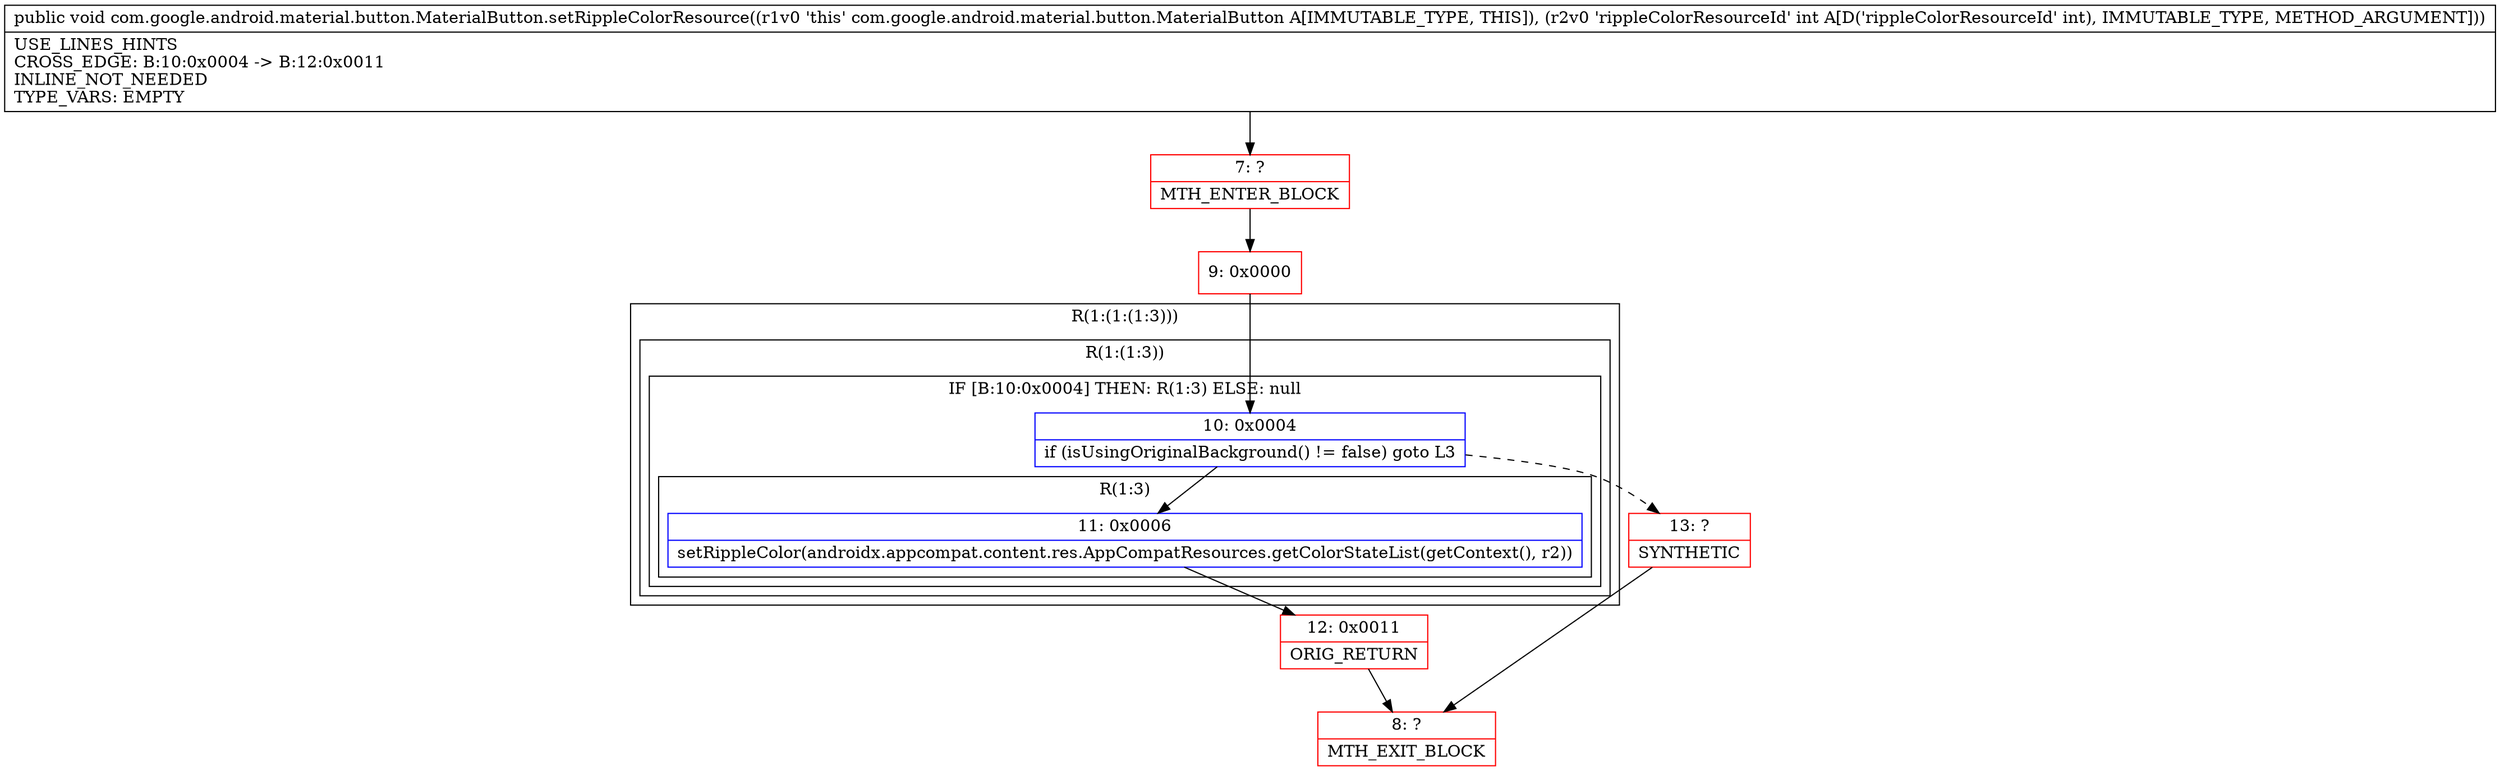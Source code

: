 digraph "CFG forcom.google.android.material.button.MaterialButton.setRippleColorResource(I)V" {
subgraph cluster_Region_525090303 {
label = "R(1:(1:(1:3)))";
node [shape=record,color=blue];
subgraph cluster_Region_430928613 {
label = "R(1:(1:3))";
node [shape=record,color=blue];
subgraph cluster_IfRegion_1038577327 {
label = "IF [B:10:0x0004] THEN: R(1:3) ELSE: null";
node [shape=record,color=blue];
Node_10 [shape=record,label="{10\:\ 0x0004|if (isUsingOriginalBackground() != false) goto L3\l}"];
subgraph cluster_Region_2134970550 {
label = "R(1:3)";
node [shape=record,color=blue];
Node_11 [shape=record,label="{11\:\ 0x0006|setRippleColor(androidx.appcompat.content.res.AppCompatResources.getColorStateList(getContext(), r2))\l}"];
}
}
}
}
Node_7 [shape=record,color=red,label="{7\:\ ?|MTH_ENTER_BLOCK\l}"];
Node_9 [shape=record,color=red,label="{9\:\ 0x0000}"];
Node_12 [shape=record,color=red,label="{12\:\ 0x0011|ORIG_RETURN\l}"];
Node_8 [shape=record,color=red,label="{8\:\ ?|MTH_EXIT_BLOCK\l}"];
Node_13 [shape=record,color=red,label="{13\:\ ?|SYNTHETIC\l}"];
MethodNode[shape=record,label="{public void com.google.android.material.button.MaterialButton.setRippleColorResource((r1v0 'this' com.google.android.material.button.MaterialButton A[IMMUTABLE_TYPE, THIS]), (r2v0 'rippleColorResourceId' int A[D('rippleColorResourceId' int), IMMUTABLE_TYPE, METHOD_ARGUMENT]))  | USE_LINES_HINTS\lCROSS_EDGE: B:10:0x0004 \-\> B:12:0x0011\lINLINE_NOT_NEEDED\lTYPE_VARS: EMPTY\l}"];
MethodNode -> Node_7;Node_10 -> Node_11;
Node_10 -> Node_13[style=dashed];
Node_11 -> Node_12;
Node_7 -> Node_9;
Node_9 -> Node_10;
Node_12 -> Node_8;
Node_13 -> Node_8;
}

